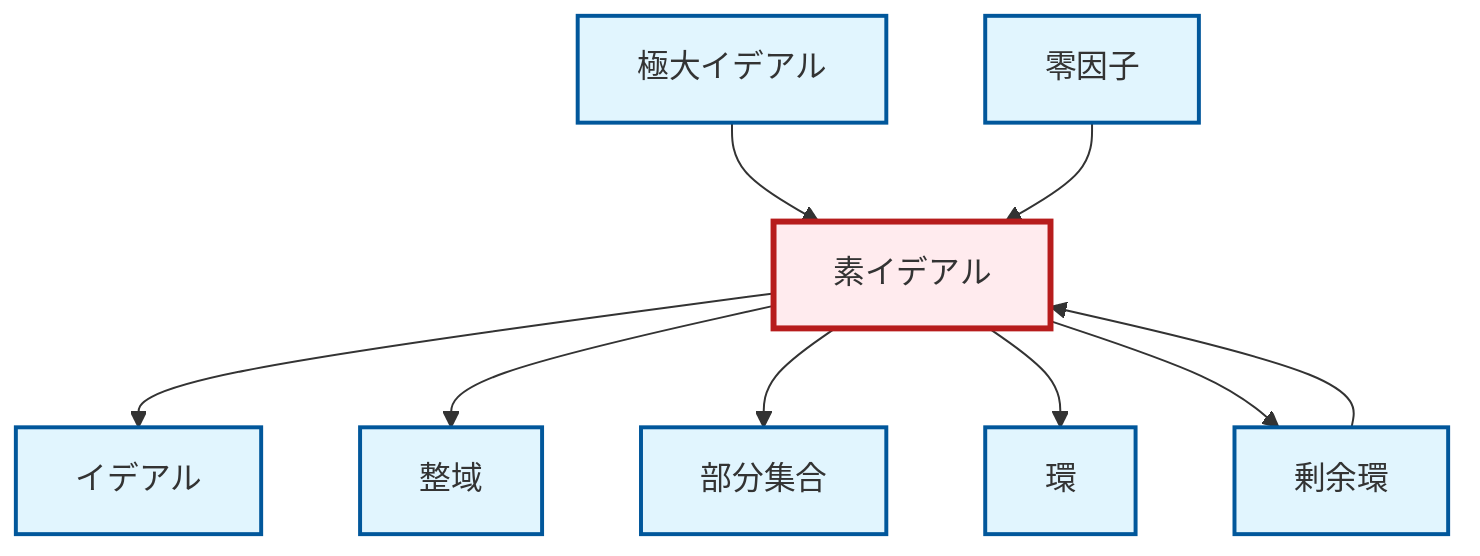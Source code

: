 graph TD
    classDef definition fill:#e1f5fe,stroke:#01579b,stroke-width:2px
    classDef theorem fill:#f3e5f5,stroke:#4a148c,stroke-width:2px
    classDef axiom fill:#fff3e0,stroke:#e65100,stroke-width:2px
    classDef example fill:#e8f5e9,stroke:#1b5e20,stroke-width:2px
    classDef current fill:#ffebee,stroke:#b71c1c,stroke-width:3px
    def-zero-divisor["零因子"]:::definition
    def-maximal-ideal["極大イデアル"]:::definition
    def-ring["環"]:::definition
    def-ideal["イデアル"]:::definition
    def-prime-ideal["素イデアル"]:::definition
    def-integral-domain["整域"]:::definition
    def-subset["部分集合"]:::definition
    def-quotient-ring["剰余環"]:::definition
    def-maximal-ideal --> def-prime-ideal
    def-prime-ideal --> def-ideal
    def-prime-ideal --> def-integral-domain
    def-quotient-ring --> def-prime-ideal
    def-prime-ideal --> def-subset
    def-prime-ideal --> def-ring
    def-prime-ideal --> def-quotient-ring
    def-zero-divisor --> def-prime-ideal
    class def-prime-ideal current
